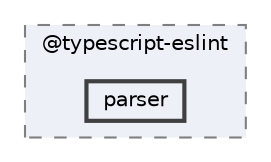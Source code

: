 digraph "pkiclassroomrescheduler/src/main/frontend/node_modules/@typescript-eslint/parser"
{
 // LATEX_PDF_SIZE
  bgcolor="transparent";
  edge [fontname=Helvetica,fontsize=10,labelfontname=Helvetica,labelfontsize=10];
  node [fontname=Helvetica,fontsize=10,shape=box,height=0.2,width=0.4];
  compound=true
  subgraph clusterdir_68e8f995fcc5380f81b55e0482476f79 {
    graph [ bgcolor="#edf0f7", pencolor="grey50", label="@typescript-eslint", fontname=Helvetica,fontsize=10 style="filled,dashed", URL="dir_68e8f995fcc5380f81b55e0482476f79.html",tooltip=""]
  dir_b874186cf58e19aebbb291c475b2cfa7 [label="parser", fillcolor="#edf0f7", color="grey25", style="filled,bold", URL="dir_b874186cf58e19aebbb291c475b2cfa7.html",tooltip=""];
  }
}
